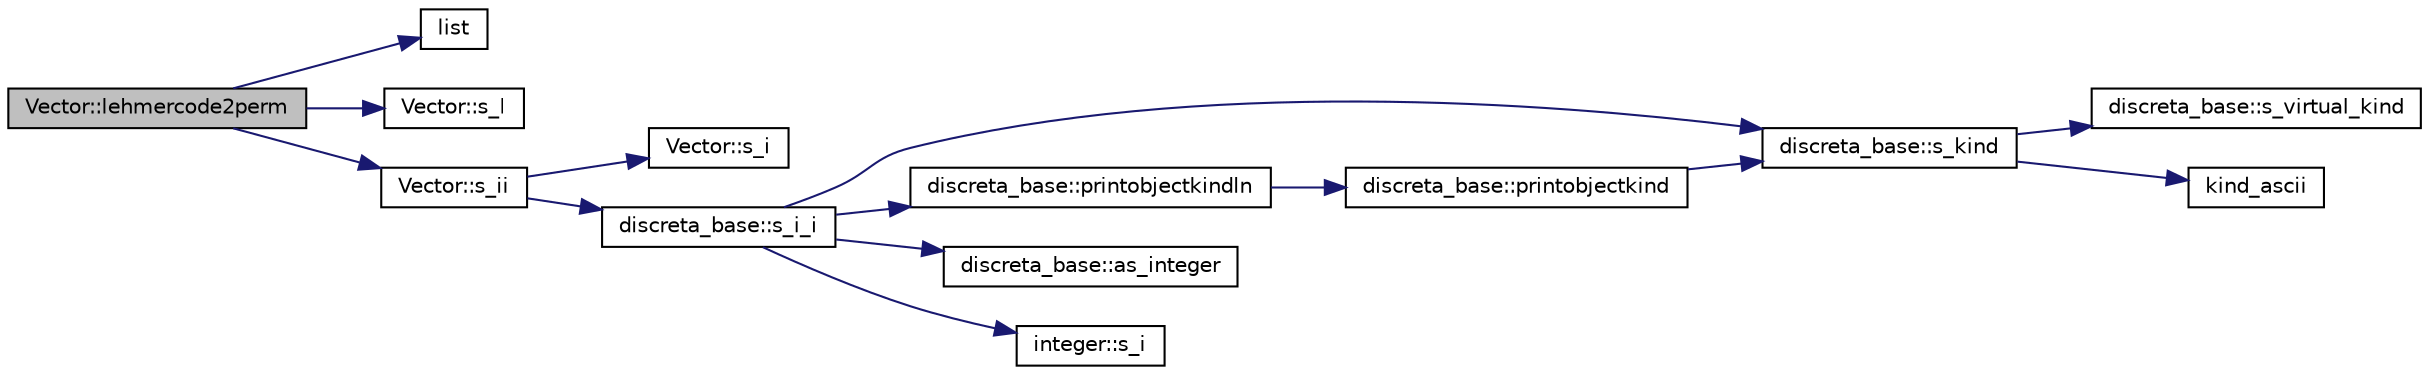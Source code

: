 digraph "Vector::lehmercode2perm"
{
  edge [fontname="Helvetica",fontsize="10",labelfontname="Helvetica",labelfontsize="10"];
  node [fontname="Helvetica",fontsize="10",shape=record];
  rankdir="LR";
  Node2442 [label="Vector::lehmercode2perm",height=0.2,width=0.4,color="black", fillcolor="grey75", style="filled", fontcolor="black"];
  Node2442 -> Node2443 [color="midnightblue",fontsize="10",style="solid",fontname="Helvetica"];
  Node2443 [label="list",height=0.2,width=0.4,color="black", fillcolor="white", style="filled",URL="$da/d53/subsets_8_c.html#aed8fe9fe9c2153603c10f9e2ec007701"];
  Node2442 -> Node2444 [color="midnightblue",fontsize="10",style="solid",fontname="Helvetica"];
  Node2444 [label="Vector::s_l",height=0.2,width=0.4,color="black", fillcolor="white", style="filled",URL="$d5/db2/class_vector.html#ad2dc082288f858d22a528832289e0704"];
  Node2442 -> Node2445 [color="midnightblue",fontsize="10",style="solid",fontname="Helvetica"];
  Node2445 [label="Vector::s_ii",height=0.2,width=0.4,color="black", fillcolor="white", style="filled",URL="$d5/db2/class_vector.html#a75d4942cc7b9794717b4846c10520db8"];
  Node2445 -> Node2446 [color="midnightblue",fontsize="10",style="solid",fontname="Helvetica"];
  Node2446 [label="Vector::s_i",height=0.2,width=0.4,color="black", fillcolor="white", style="filled",URL="$d5/db2/class_vector.html#a1c4fe1752523df8119f70dd550244871"];
  Node2445 -> Node2447 [color="midnightblue",fontsize="10",style="solid",fontname="Helvetica"];
  Node2447 [label="discreta_base::s_i_i",height=0.2,width=0.4,color="black", fillcolor="white", style="filled",URL="$d7/d71/classdiscreta__base.html#aadb92c01fbe69b3034b0214b33fbc735"];
  Node2447 -> Node2448 [color="midnightblue",fontsize="10",style="solid",fontname="Helvetica"];
  Node2448 [label="discreta_base::s_kind",height=0.2,width=0.4,color="black", fillcolor="white", style="filled",URL="$d7/d71/classdiscreta__base.html#a8a830025c74adbbc3362418a7c2ba157"];
  Node2448 -> Node2449 [color="midnightblue",fontsize="10",style="solid",fontname="Helvetica"];
  Node2449 [label="discreta_base::s_virtual_kind",height=0.2,width=0.4,color="black", fillcolor="white", style="filled",URL="$d7/d71/classdiscreta__base.html#a52778a6d6943a468be083d0785d418fb"];
  Node2448 -> Node2450 [color="midnightblue",fontsize="10",style="solid",fontname="Helvetica"];
  Node2450 [label="kind_ascii",height=0.2,width=0.4,color="black", fillcolor="white", style="filled",URL="$d9/d60/discreta_8h.html#ad0ce825a9f29bc6cec27e1b64cfe27bf"];
  Node2447 -> Node2451 [color="midnightblue",fontsize="10",style="solid",fontname="Helvetica"];
  Node2451 [label="discreta_base::printobjectkindln",height=0.2,width=0.4,color="black", fillcolor="white", style="filled",URL="$d7/d71/classdiscreta__base.html#a677ccc8f392ebedde05e453f8cf59559"];
  Node2451 -> Node2452 [color="midnightblue",fontsize="10",style="solid",fontname="Helvetica"];
  Node2452 [label="discreta_base::printobjectkind",height=0.2,width=0.4,color="black", fillcolor="white", style="filled",URL="$d7/d71/classdiscreta__base.html#aa75a1314aa706909b029664944904231"];
  Node2452 -> Node2448 [color="midnightblue",fontsize="10",style="solid",fontname="Helvetica"];
  Node2447 -> Node2453 [color="midnightblue",fontsize="10",style="solid",fontname="Helvetica"];
  Node2453 [label="discreta_base::as_integer",height=0.2,width=0.4,color="black", fillcolor="white", style="filled",URL="$d7/d71/classdiscreta__base.html#a00d7691eaf874fd283d942692fe8dd26"];
  Node2447 -> Node2454 [color="midnightblue",fontsize="10",style="solid",fontname="Helvetica"];
  Node2454 [label="integer::s_i",height=0.2,width=0.4,color="black", fillcolor="white", style="filled",URL="$d0/de5/classinteger.html#adf28e9f94d4c844adaa950deeb80b904"];
}
